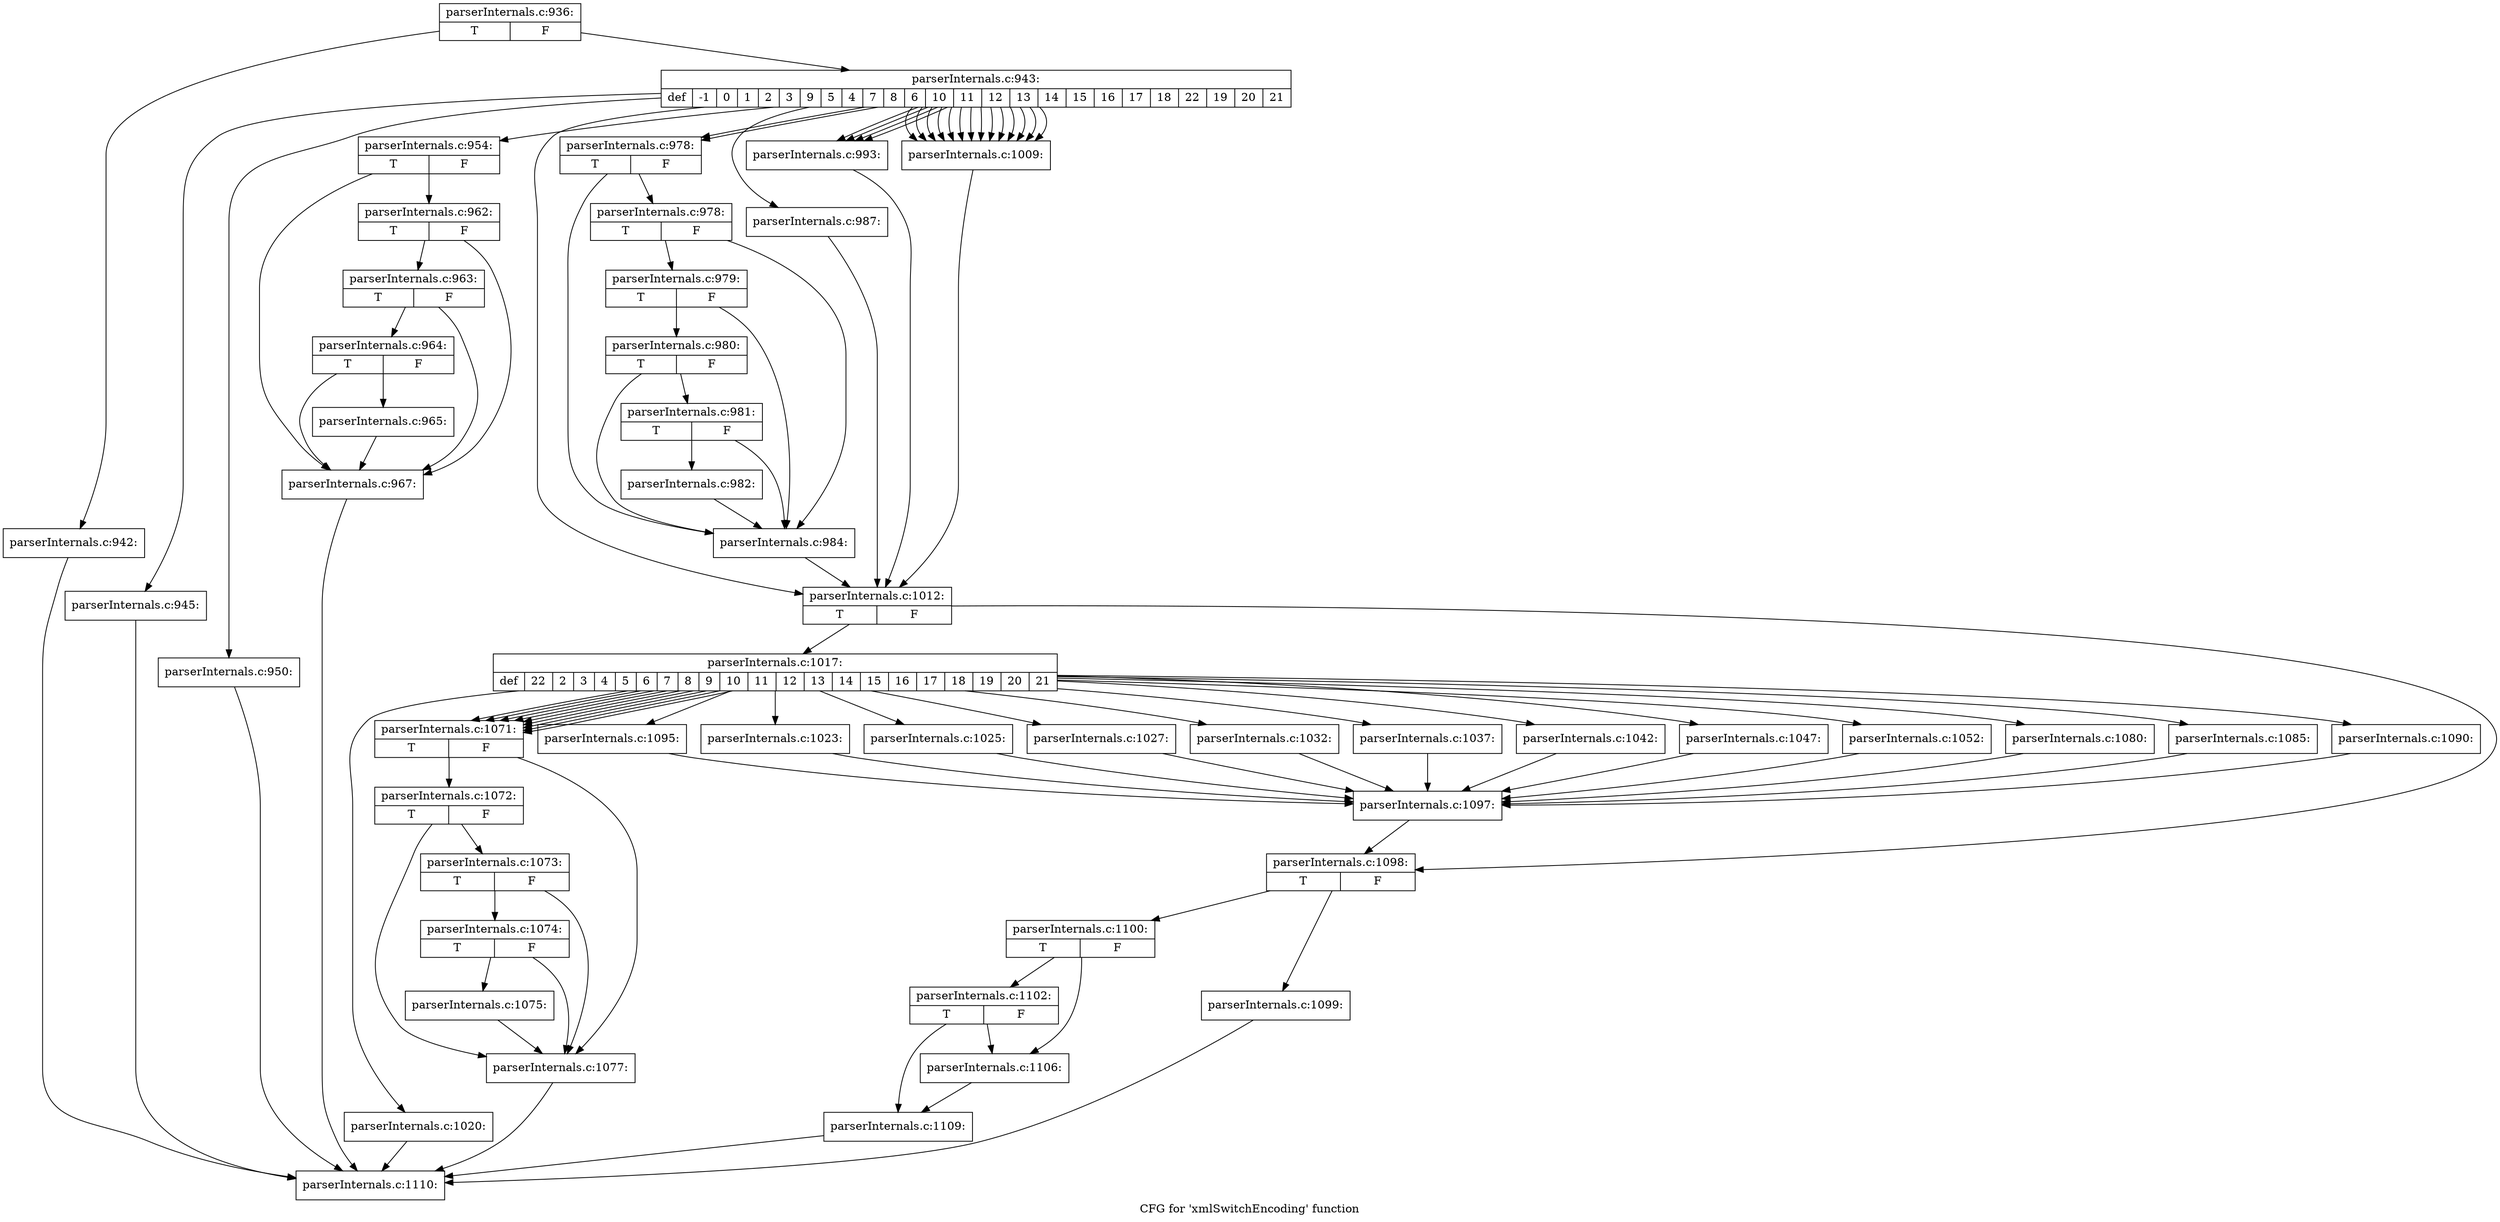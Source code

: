 digraph "CFG for 'xmlSwitchEncoding' function" {
	label="CFG for 'xmlSwitchEncoding' function";

	Node0x4e16dc0 [shape=record,label="{parserInternals.c:936:|{<s0>T|<s1>F}}"];
	Node0x4e16dc0 -> Node0x4ea0340;
	Node0x4e16dc0 -> Node0x4ea0390;
	Node0x4ea0340 [shape=record,label="{parserInternals.c:942:}"];
	Node0x4ea0340 -> Node0x4f03fb0;
	Node0x4ea0390 [shape=record,label="{parserInternals.c:943:|{<s0>def|<s1>-1|<s2>0|<s3>1|<s4>2|<s5>3|<s6>9|<s7>5|<s8>4|<s9>7|<s10>8|<s11>6|<s12>10|<s13>11|<s14>12|<s15>13|<s16>14|<s17>15|<s18>16|<s19>17|<s20>18|<s21>22|<s22>19|<s23>20|<s24>21}}"];
	Node0x4ea0390 -> Node0x4f062e0;
	Node0x4ea0390 -> Node0x4f066c0;
	Node0x4ea0390 -> Node0x4f06c90;
	Node0x4ea0390 -> Node0x4f07090;
	Node0x4ea0390 -> Node0x4f092d0;
	Node0x4ea0390 -> Node0x4f092d0;
	Node0x4ea0390 -> Node0x4f0b720;
	Node0x4ea0390 -> Node0x4f0b910;
	Node0x4ea0390 -> Node0x4f0b910;
	Node0x4ea0390 -> Node0x4f0b910;
	Node0x4ea0390 -> Node0x4f0b910;
	Node0x4ea0390 -> Node0x4f0bb40;
	Node0x4ea0390 -> Node0x4f0bb40;
	Node0x4ea0390 -> Node0x4f0bb40;
	Node0x4ea0390 -> Node0x4f0bb40;
	Node0x4ea0390 -> Node0x4f0bb40;
	Node0x4ea0390 -> Node0x4f0bb40;
	Node0x4ea0390 -> Node0x4f0bb40;
	Node0x4ea0390 -> Node0x4f0bb40;
	Node0x4ea0390 -> Node0x4f0bb40;
	Node0x4ea0390 -> Node0x4f0bb40;
	Node0x4ea0390 -> Node0x4f0bb40;
	Node0x4ea0390 -> Node0x4f0bb40;
	Node0x4ea0390 -> Node0x4f0bb40;
	Node0x4ea0390 -> Node0x4f0bb40;
	Node0x4f066c0 [shape=record,label="{parserInternals.c:945:}"];
	Node0x4f066c0 -> Node0x4f03fb0;
	Node0x4f06c90 [shape=record,label="{parserInternals.c:950:}"];
	Node0x4f06c90 -> Node0x4f03fb0;
	Node0x4f07090 [shape=record,label="{parserInternals.c:954:|{<s0>T|<s1>F}}"];
	Node0x4f07090 -> Node0x4f07560;
	Node0x4f07090 -> Node0x4f07410;
	Node0x4f07560 [shape=record,label="{parserInternals.c:962:|{<s0>T|<s1>F}}"];
	Node0x4f07560 -> Node0x4f074e0;
	Node0x4f07560 -> Node0x4f07410;
	Node0x4f074e0 [shape=record,label="{parserInternals.c:963:|{<s0>T|<s1>F}}"];
	Node0x4f074e0 -> Node0x4f07460;
	Node0x4f074e0 -> Node0x4f07410;
	Node0x4f07460 [shape=record,label="{parserInternals.c:964:|{<s0>T|<s1>F}}"];
	Node0x4f07460 -> Node0x4f073c0;
	Node0x4f07460 -> Node0x4f07410;
	Node0x4f073c0 [shape=record,label="{parserInternals.c:965:}"];
	Node0x4f073c0 -> Node0x4f07410;
	Node0x4f07410 [shape=record,label="{parserInternals.c:967:}"];
	Node0x4f07410 -> Node0x4f03fb0;
	Node0x4f092d0 [shape=record,label="{parserInternals.c:978:|{<s0>T|<s1>F}}"];
	Node0x4f092d0 -> Node0x4f095e0;
	Node0x4f092d0 -> Node0x4f09410;
	Node0x4f095e0 [shape=record,label="{parserInternals.c:978:|{<s0>T|<s1>F}}"];
	Node0x4f095e0 -> Node0x4f09560;
	Node0x4f095e0 -> Node0x4f09410;
	Node0x4f09560 [shape=record,label="{parserInternals.c:979:|{<s0>T|<s1>F}}"];
	Node0x4f09560 -> Node0x4f094e0;
	Node0x4f09560 -> Node0x4f09410;
	Node0x4f094e0 [shape=record,label="{parserInternals.c:980:|{<s0>T|<s1>F}}"];
	Node0x4f094e0 -> Node0x4f09460;
	Node0x4f094e0 -> Node0x4f09410;
	Node0x4f09460 [shape=record,label="{parserInternals.c:981:|{<s0>T|<s1>F}}"];
	Node0x4f09460 -> Node0x4f093c0;
	Node0x4f09460 -> Node0x4f09410;
	Node0x4f093c0 [shape=record,label="{parserInternals.c:982:}"];
	Node0x4f093c0 -> Node0x4f09410;
	Node0x4f09410 [shape=record,label="{parserInternals.c:984:}"];
	Node0x4f09410 -> Node0x4f062e0;
	Node0x4f0b720 [shape=record,label="{parserInternals.c:987:}"];
	Node0x4f0b720 -> Node0x4f062e0;
	Node0x4f0b910 [shape=record,label="{parserInternals.c:993:}"];
	Node0x4f0b910 -> Node0x4f062e0;
	Node0x4f0bb40 [shape=record,label="{parserInternals.c:1009:}"];
	Node0x4f0bb40 -> Node0x4f062e0;
	Node0x4f062e0 [shape=record,label="{parserInternals.c:1012:|{<s0>T|<s1>F}}"];
	Node0x4f062e0 -> Node0x4f0cf90;
	Node0x4f062e0 -> Node0x4f063c0;
	Node0x4f0cf90 [shape=record,label="{parserInternals.c:1017:|{<s0>def|<s1>22|<s2>2|<s3>3|<s4>4|<s5>5|<s6>6|<s7>7|<s8>8|<s9>9|<s10>10|<s11>11|<s12>12|<s13>13|<s14>14|<s15>15|<s16>16|<s17>17|<s18>18|<s19>19|<s20>20|<s21>21}}"];
	Node0x4f0cf90 -> Node0x4f0d540;
	Node0x4f0cf90 -> Node0x4f0d810;
	Node0x4f0cf90 -> Node0x4f0dac0;
	Node0x4f0cf90 -> Node0x4f0db70;
	Node0x4f0cf90 -> Node0x4f0dc50;
	Node0x4f0cf90 -> Node0x4f0e2c0;
	Node0x4f0cf90 -> Node0x4f0e770;
	Node0x4f0cf90 -> Node0x4dff270;
	Node0x4f0cf90 -> Node0x4e90e10;
	Node0x4f0cf90 -> Node0x4f0f9f0;
	Node0x4f0cf90 -> Node0x4f0feb0;
	Node0x4f0cf90 -> Node0x4f0feb0;
	Node0x4f0cf90 -> Node0x4f0feb0;
	Node0x4f0cf90 -> Node0x4f0feb0;
	Node0x4f0cf90 -> Node0x4f0feb0;
	Node0x4f0cf90 -> Node0x4f0feb0;
	Node0x4f0cf90 -> Node0x4f0feb0;
	Node0x4f0cf90 -> Node0x4f0feb0;
	Node0x4f0cf90 -> Node0x4f0feb0;
	Node0x4f0cf90 -> Node0x4f11fe0;
	Node0x4f0cf90 -> Node0x4f12cd0;
	Node0x4f0cf90 -> Node0x4f13180;
	Node0x4f0d810 [shape=record,label="{parserInternals.c:1020:}"];
	Node0x4f0d810 -> Node0x4f03fb0;
	Node0x4f0dac0 [shape=record,label="{parserInternals.c:1023:}"];
	Node0x4f0dac0 -> Node0x4f0d4f0;
	Node0x4f0db70 [shape=record,label="{parserInternals.c:1025:}"];
	Node0x4f0db70 -> Node0x4f0d4f0;
	Node0x4f0dc50 [shape=record,label="{parserInternals.c:1027:}"];
	Node0x4f0dc50 -> Node0x4f0d4f0;
	Node0x4f0e2c0 [shape=record,label="{parserInternals.c:1032:}"];
	Node0x4f0e2c0 -> Node0x4f0d4f0;
	Node0x4f0e770 [shape=record,label="{parserInternals.c:1037:}"];
	Node0x4f0e770 -> Node0x4f0d4f0;
	Node0x4dff270 [shape=record,label="{parserInternals.c:1042:}"];
	Node0x4dff270 -> Node0x4f0d4f0;
	Node0x4e90e10 [shape=record,label="{parserInternals.c:1047:}"];
	Node0x4e90e10 -> Node0x4f0d4f0;
	Node0x4f0f9f0 [shape=record,label="{parserInternals.c:1052:}"];
	Node0x4f0f9f0 -> Node0x4f0d4f0;
	Node0x4f0feb0 [shape=record,label="{parserInternals.c:1071:|{<s0>T|<s1>F}}"];
	Node0x4f0feb0 -> Node0x4f10570;
	Node0x4f0feb0 -> Node0x4f0d6e0;
	Node0x4f10570 [shape=record,label="{parserInternals.c:1072:|{<s0>T|<s1>F}}"];
	Node0x4f10570 -> Node0x4f0d7b0;
	Node0x4f10570 -> Node0x4f0d6e0;
	Node0x4f0d7b0 [shape=record,label="{parserInternals.c:1073:|{<s0>T|<s1>F}}"];
	Node0x4f0d7b0 -> Node0x4f0d730;
	Node0x4f0d7b0 -> Node0x4f0d6e0;
	Node0x4f0d730 [shape=record,label="{parserInternals.c:1074:|{<s0>T|<s1>F}}"];
	Node0x4f0d730 -> Node0x4f0d690;
	Node0x4f0d730 -> Node0x4f0d6e0;
	Node0x4f0d690 [shape=record,label="{parserInternals.c:1075:}"];
	Node0x4f0d690 -> Node0x4f0d6e0;
	Node0x4f0d6e0 [shape=record,label="{parserInternals.c:1077:}"];
	Node0x4f0d6e0 -> Node0x4f03fb0;
	Node0x4f11fe0 [shape=record,label="{parserInternals.c:1080:}"];
	Node0x4f11fe0 -> Node0x4f0d4f0;
	Node0x4f12cd0 [shape=record,label="{parserInternals.c:1085:}"];
	Node0x4f12cd0 -> Node0x4f0d4f0;
	Node0x4f13180 [shape=record,label="{parserInternals.c:1090:}"];
	Node0x4f13180 -> Node0x4f0d4f0;
	Node0x4f0d540 [shape=record,label="{parserInternals.c:1095:}"];
	Node0x4f0d540 -> Node0x4f0d4f0;
	Node0x4f0d4f0 [shape=record,label="{parserInternals.c:1097:}"];
	Node0x4f0d4f0 -> Node0x4f063c0;
	Node0x4f063c0 [shape=record,label="{parserInternals.c:1098:|{<s0>T|<s1>F}}"];
	Node0x4f063c0 -> Node0x4f13840;
	Node0x4f063c0 -> Node0x4f13890;
	Node0x4f13840 [shape=record,label="{parserInternals.c:1099:}"];
	Node0x4f13840 -> Node0x4f03fb0;
	Node0x4f13890 [shape=record,label="{parserInternals.c:1100:|{<s0>T|<s1>F}}"];
	Node0x4f13890 -> Node0x4f14610;
	Node0x4f13890 -> Node0x4f14ae0;
	Node0x4f14ae0 [shape=record,label="{parserInternals.c:1102:|{<s0>T|<s1>F}}"];
	Node0x4f14ae0 -> Node0x4f14610;
	Node0x4f14ae0 -> Node0x4f14a90;
	Node0x4f14610 [shape=record,label="{parserInternals.c:1106:}"];
	Node0x4f14610 -> Node0x4f14a90;
	Node0x4f14a90 [shape=record,label="{parserInternals.c:1109:}"];
	Node0x4f14a90 -> Node0x4f03fb0;
	Node0x4f03fb0 [shape=record,label="{parserInternals.c:1110:}"];
}
